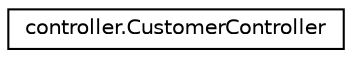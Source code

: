 digraph "Graphical Class Hierarchy"
{
  edge [fontname="Helvetica",fontsize="10",labelfontname="Helvetica",labelfontsize="10"];
  node [fontname="Helvetica",fontsize="10",shape=record];
  rankdir="LR";
  Node0 [label="controller.CustomerController",height=0.2,width=0.4,color="black", fillcolor="white", style="filled",URL="$classcontroller_1_1_customer_controller.html"];
}
